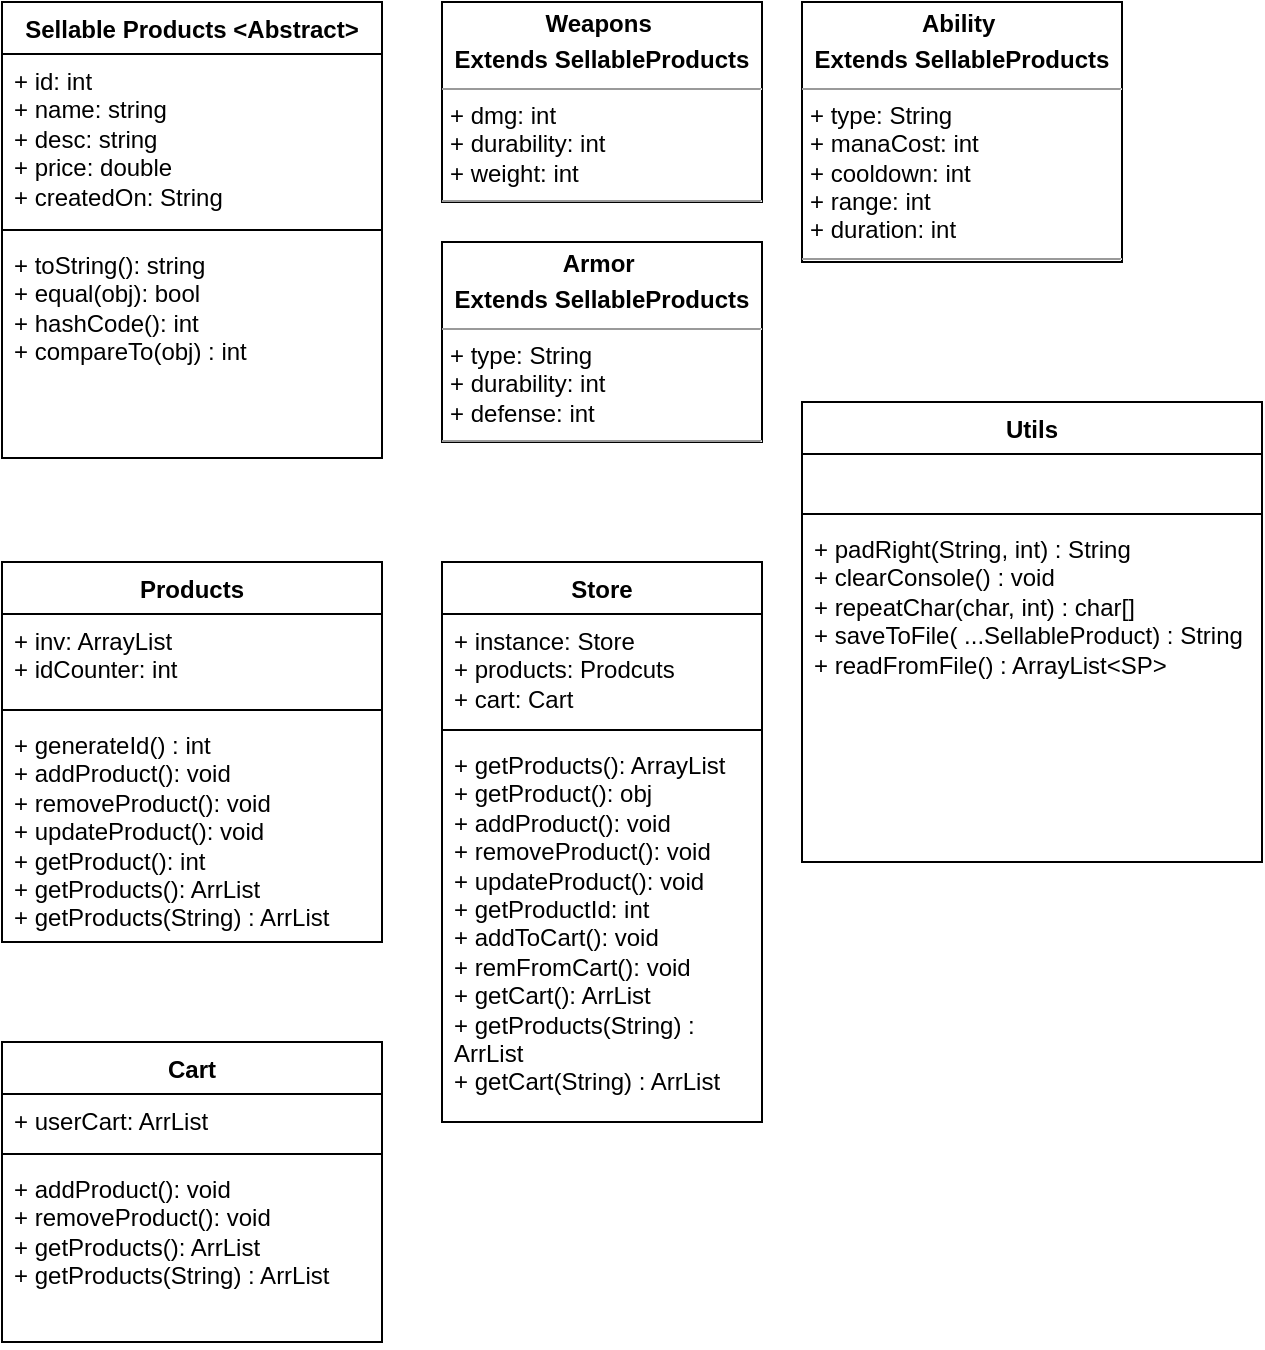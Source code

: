 <mxfile version="22.1.16" type="device">
  <diagram name="Page-1" id="LCV9U5V9eFEOXtK2EdHP">
    <mxGraphModel dx="944" dy="554" grid="1" gridSize="10" guides="1" tooltips="1" connect="1" arrows="1" fold="1" page="1" pageScale="1" pageWidth="850" pageHeight="1100" math="0" shadow="0">
      <root>
        <mxCell id="0" />
        <mxCell id="1" parent="0" />
        <mxCell id="rcZ3qM63o1Ao9sAwU_yY-1" value="Sellable Products &amp;lt;Abstract&amp;gt;" style="swimlane;fontStyle=1;align=center;verticalAlign=top;childLayout=stackLayout;horizontal=1;startSize=26;horizontalStack=0;resizeParent=1;resizeParentMax=0;resizeLast=0;collapsible=1;marginBottom=0;whiteSpace=wrap;html=1;" parent="1" vertex="1">
          <mxGeometry x="380" y="160" width="190" height="228" as="geometry" />
        </mxCell>
        <mxCell id="rcZ3qM63o1Ao9sAwU_yY-2" value="+ id: int&lt;br&gt;+ name: string&lt;br&gt;+ desc: string&lt;br&gt;+ price: double&lt;br&gt;+ createdOn: String" style="text;strokeColor=none;fillColor=none;align=left;verticalAlign=top;spacingLeft=4;spacingRight=4;overflow=hidden;rotatable=0;points=[[0,0.5],[1,0.5]];portConstraint=eastwest;whiteSpace=wrap;html=1;" parent="rcZ3qM63o1Ao9sAwU_yY-1" vertex="1">
          <mxGeometry y="26" width="190" height="84" as="geometry" />
        </mxCell>
        <mxCell id="rcZ3qM63o1Ao9sAwU_yY-3" value="" style="line;strokeWidth=1;fillColor=none;align=left;verticalAlign=middle;spacingTop=-1;spacingLeft=3;spacingRight=3;rotatable=0;labelPosition=right;points=[];portConstraint=eastwest;strokeColor=inherit;" parent="rcZ3qM63o1Ao9sAwU_yY-1" vertex="1">
          <mxGeometry y="110" width="190" height="8" as="geometry" />
        </mxCell>
        <mxCell id="rcZ3qM63o1Ao9sAwU_yY-4" value="+ toString(): string&lt;br&gt;+ equal(obj): bool&lt;br&gt;+ hashCode(): int&lt;br&gt;+ compareTo(obj) : int&lt;span style=&quot;white-space: pre;&quot;&gt;&#x9;&lt;/span&gt;" style="text;strokeColor=none;fillColor=none;align=left;verticalAlign=top;spacingLeft=4;spacingRight=4;overflow=hidden;rotatable=0;points=[[0,0.5],[1,0.5]];portConstraint=eastwest;whiteSpace=wrap;html=1;" parent="rcZ3qM63o1Ao9sAwU_yY-1" vertex="1">
          <mxGeometry y="118" width="190" height="110" as="geometry" />
        </mxCell>
        <mxCell id="rcZ3qM63o1Ao9sAwU_yY-5" value="&lt;p style=&quot;margin:0px;margin-top:4px;text-align:center;&quot;&gt;&lt;b&gt;Weapons&amp;nbsp;&lt;/b&gt;&lt;/p&gt;&lt;p style=&quot;margin:0px;margin-top:4px;text-align:center;&quot;&gt;&lt;b&gt;Extends SellableProducts&lt;/b&gt;&lt;/p&gt;&lt;hr size=&quot;1&quot;&gt;&lt;p style=&quot;margin:0px;margin-left:4px;&quot;&gt;+ dmg: int&lt;/p&gt;&lt;p style=&quot;margin:0px;margin-left:4px;&quot;&gt;+ durability: int&lt;/p&gt;&lt;p style=&quot;margin:0px;margin-left:4px;&quot;&gt;+ weight: int&lt;/p&gt;&lt;hr size=&quot;1&quot;&gt;&lt;p style=&quot;margin:0px;margin-left:4px;&quot;&gt;+ method(): Type&lt;/p&gt;" style="verticalAlign=top;align=left;overflow=fill;fontSize=12;fontFamily=Helvetica;html=1;whiteSpace=wrap;" parent="1" vertex="1">
          <mxGeometry x="600" y="160" width="160" height="100" as="geometry" />
        </mxCell>
        <mxCell id="rcZ3qM63o1Ao9sAwU_yY-6" value="&lt;p style=&quot;margin:0px;margin-top:4px;text-align:center;&quot;&gt;&lt;b&gt;Armor&amp;nbsp;&lt;/b&gt;&lt;/p&gt;&lt;p style=&quot;margin:0px;margin-top:4px;text-align:center;&quot;&gt;&lt;b&gt;Extends SellableProducts&lt;/b&gt;&lt;/p&gt;&lt;hr size=&quot;1&quot;&gt;&lt;p style=&quot;margin:0px;margin-left:4px;&quot;&gt;+ type: String&lt;/p&gt;&lt;p style=&quot;margin:0px;margin-left:4px;&quot;&gt;+ durability: int&lt;/p&gt;&lt;p style=&quot;margin:0px;margin-left:4px;&quot;&gt;+ defense: int&lt;/p&gt;&lt;hr size=&quot;1&quot;&gt;&lt;p style=&quot;margin:0px;margin-left:4px;&quot;&gt;+ method(): Type&lt;/p&gt;" style="verticalAlign=top;align=left;overflow=fill;fontSize=12;fontFamily=Helvetica;html=1;whiteSpace=wrap;" parent="1" vertex="1">
          <mxGeometry x="600" y="280" width="160" height="100" as="geometry" />
        </mxCell>
        <mxCell id="rcZ3qM63o1Ao9sAwU_yY-7" value="&lt;p style=&quot;margin:0px;margin-top:4px;text-align:center;&quot;&gt;&lt;b&gt;Ability&amp;nbsp;&lt;/b&gt;&lt;/p&gt;&lt;p style=&quot;margin:0px;margin-top:4px;text-align:center;&quot;&gt;&lt;b&gt;Extends SellableProducts&lt;/b&gt;&lt;/p&gt;&lt;hr size=&quot;1&quot;&gt;&lt;p style=&quot;margin:0px;margin-left:4px;&quot;&gt;+ type: String&amp;nbsp;&lt;/p&gt;&lt;p style=&quot;margin:0px;margin-left:4px;&quot;&gt;+ manaCost: int&lt;/p&gt;&lt;p style=&quot;margin:0px;margin-left:4px;&quot;&gt;+ cooldown: int&lt;/p&gt;&lt;p style=&quot;margin:0px;margin-left:4px;&quot;&gt;+ range: int&lt;/p&gt;&lt;p style=&quot;margin:0px;margin-left:4px;&quot;&gt;+ duration: int&lt;/p&gt;&lt;hr size=&quot;1&quot;&gt;&lt;p style=&quot;margin:0px;margin-left:4px;&quot;&gt;+ method(): Type&lt;/p&gt;" style="verticalAlign=top;align=left;overflow=fill;fontSize=12;fontFamily=Helvetica;html=1;whiteSpace=wrap;" parent="1" vertex="1">
          <mxGeometry x="780" y="160" width="160" height="130" as="geometry" />
        </mxCell>
        <mxCell id="pb89iHlvT5X2Kf4BgKaV-1" value="Products" style="swimlane;fontStyle=1;align=center;verticalAlign=top;childLayout=stackLayout;horizontal=1;startSize=26;horizontalStack=0;resizeParent=1;resizeParentMax=0;resizeLast=0;collapsible=1;marginBottom=0;whiteSpace=wrap;html=1;" parent="1" vertex="1">
          <mxGeometry x="380" y="440" width="190" height="190" as="geometry" />
        </mxCell>
        <mxCell id="pb89iHlvT5X2Kf4BgKaV-2" value="+ inv: ArrayList&lt;br&gt;+ idCounter: int" style="text;strokeColor=none;fillColor=none;align=left;verticalAlign=top;spacingLeft=4;spacingRight=4;overflow=hidden;rotatable=0;points=[[0,0.5],[1,0.5]];portConstraint=eastwest;whiteSpace=wrap;html=1;" parent="pb89iHlvT5X2Kf4BgKaV-1" vertex="1">
          <mxGeometry y="26" width="190" height="44" as="geometry" />
        </mxCell>
        <mxCell id="pb89iHlvT5X2Kf4BgKaV-3" value="" style="line;strokeWidth=1;fillColor=none;align=left;verticalAlign=middle;spacingTop=-1;spacingLeft=3;spacingRight=3;rotatable=0;labelPosition=right;points=[];portConstraint=eastwest;strokeColor=inherit;" parent="pb89iHlvT5X2Kf4BgKaV-1" vertex="1">
          <mxGeometry y="70" width="190" height="8" as="geometry" />
        </mxCell>
        <mxCell id="pb89iHlvT5X2Kf4BgKaV-4" value="+ generateId() : int&lt;br&gt;+ addProduct(): void&lt;br&gt;+ removeProduct(): void&lt;br&gt;+ updateProduct(): void&lt;br&gt;+ getProduct(): int&lt;br&gt;+ getProducts(): ArrList&lt;br&gt;+ getProducts(String) : ArrList" style="text;strokeColor=none;fillColor=none;align=left;verticalAlign=top;spacingLeft=4;spacingRight=4;overflow=hidden;rotatable=0;points=[[0,0.5],[1,0.5]];portConstraint=eastwest;whiteSpace=wrap;html=1;" parent="pb89iHlvT5X2Kf4BgKaV-1" vertex="1">
          <mxGeometry y="78" width="190" height="112" as="geometry" />
        </mxCell>
        <mxCell id="pb89iHlvT5X2Kf4BgKaV-5" value="Cart" style="swimlane;fontStyle=1;align=center;verticalAlign=top;childLayout=stackLayout;horizontal=1;startSize=26;horizontalStack=0;resizeParent=1;resizeParentMax=0;resizeLast=0;collapsible=1;marginBottom=0;whiteSpace=wrap;html=1;" parent="1" vertex="1">
          <mxGeometry x="380" y="680" width="190" height="150" as="geometry" />
        </mxCell>
        <mxCell id="pb89iHlvT5X2Kf4BgKaV-6" value="+ userCart: ArrList&lt;br&gt;" style="text;strokeColor=none;fillColor=none;align=left;verticalAlign=top;spacingLeft=4;spacingRight=4;overflow=hidden;rotatable=0;points=[[0,0.5],[1,0.5]];portConstraint=eastwest;whiteSpace=wrap;html=1;" parent="pb89iHlvT5X2Kf4BgKaV-5" vertex="1">
          <mxGeometry y="26" width="190" height="26" as="geometry" />
        </mxCell>
        <mxCell id="pb89iHlvT5X2Kf4BgKaV-7" value="" style="line;strokeWidth=1;fillColor=none;align=left;verticalAlign=middle;spacingTop=-1;spacingLeft=3;spacingRight=3;rotatable=0;labelPosition=right;points=[];portConstraint=eastwest;strokeColor=inherit;" parent="pb89iHlvT5X2Kf4BgKaV-5" vertex="1">
          <mxGeometry y="52" width="190" height="8" as="geometry" />
        </mxCell>
        <mxCell id="pb89iHlvT5X2Kf4BgKaV-8" value="+ addProduct(): void&lt;br&gt;+ removeProduct(): void&lt;br&gt;+ getProducts(): ArrList&lt;br&gt;+ getProducts(String) : ArrList" style="text;strokeColor=none;fillColor=none;align=left;verticalAlign=top;spacingLeft=4;spacingRight=4;overflow=hidden;rotatable=0;points=[[0,0.5],[1,0.5]];portConstraint=eastwest;whiteSpace=wrap;html=1;" parent="pb89iHlvT5X2Kf4BgKaV-5" vertex="1">
          <mxGeometry y="60" width="190" height="90" as="geometry" />
        </mxCell>
        <mxCell id="pb89iHlvT5X2Kf4BgKaV-9" value="Store" style="swimlane;fontStyle=1;align=center;verticalAlign=top;childLayout=stackLayout;horizontal=1;startSize=26;horizontalStack=0;resizeParent=1;resizeParentMax=0;resizeLast=0;collapsible=1;marginBottom=0;whiteSpace=wrap;html=1;" parent="1" vertex="1">
          <mxGeometry x="600" y="440" width="160" height="280" as="geometry" />
        </mxCell>
        <mxCell id="pb89iHlvT5X2Kf4BgKaV-10" value="+ instance: Store&lt;br&gt;+ products: Prodcuts&lt;br&gt;+ cart: Cart" style="text;strokeColor=none;fillColor=none;align=left;verticalAlign=top;spacingLeft=4;spacingRight=4;overflow=hidden;rotatable=0;points=[[0,0.5],[1,0.5]];portConstraint=eastwest;whiteSpace=wrap;html=1;" parent="pb89iHlvT5X2Kf4BgKaV-9" vertex="1">
          <mxGeometry y="26" width="160" height="54" as="geometry" />
        </mxCell>
        <mxCell id="pb89iHlvT5X2Kf4BgKaV-11" value="" style="line;strokeWidth=1;fillColor=none;align=left;verticalAlign=middle;spacingTop=-1;spacingLeft=3;spacingRight=3;rotatable=0;labelPosition=right;points=[];portConstraint=eastwest;strokeColor=inherit;" parent="pb89iHlvT5X2Kf4BgKaV-9" vertex="1">
          <mxGeometry y="80" width="160" height="8" as="geometry" />
        </mxCell>
        <mxCell id="pb89iHlvT5X2Kf4BgKaV-12" value="+ getProducts(): ArrayList&lt;br&gt;+ getProduct(): obj&lt;br&gt;+ addProduct(): void&lt;br&gt;+ removeProduct(): void&lt;br&gt;+ updateProduct(): void&lt;br&gt;+ getProductId: int&lt;br&gt;+ addToCart(): void&lt;br&gt;+ remFromCart(): void&lt;br&gt;+ getCart(): ArrList&lt;br&gt;+ getProducts(String) : ArrList&lt;br&gt;+ getCart(String) : ArrList" style="text;strokeColor=none;fillColor=none;align=left;verticalAlign=top;spacingLeft=4;spacingRight=4;overflow=hidden;rotatable=0;points=[[0,0.5],[1,0.5]];portConstraint=eastwest;whiteSpace=wrap;html=1;" parent="pb89iHlvT5X2Kf4BgKaV-9" vertex="1">
          <mxGeometry y="88" width="160" height="192" as="geometry" />
        </mxCell>
        <mxCell id="VkWeKrrsURE9E7Zvbcsh-1" value="Utils" style="swimlane;fontStyle=1;align=center;verticalAlign=top;childLayout=stackLayout;horizontal=1;startSize=26;horizontalStack=0;resizeParent=1;resizeParentMax=0;resizeLast=0;collapsible=1;marginBottom=0;whiteSpace=wrap;html=1;" parent="1" vertex="1">
          <mxGeometry x="780" y="360" width="230" height="230" as="geometry" />
        </mxCell>
        <mxCell id="VkWeKrrsURE9E7Zvbcsh-2" value="&lt;br&gt;" style="text;strokeColor=none;fillColor=none;align=left;verticalAlign=top;spacingLeft=4;spacingRight=4;overflow=hidden;rotatable=0;points=[[0,0.5],[1,0.5]];portConstraint=eastwest;whiteSpace=wrap;html=1;" parent="VkWeKrrsURE9E7Zvbcsh-1" vertex="1">
          <mxGeometry y="26" width="230" height="26" as="geometry" />
        </mxCell>
        <mxCell id="VkWeKrrsURE9E7Zvbcsh-3" value="" style="line;strokeWidth=1;fillColor=none;align=left;verticalAlign=middle;spacingTop=-1;spacingLeft=3;spacingRight=3;rotatable=0;labelPosition=right;points=[];portConstraint=eastwest;strokeColor=inherit;" parent="VkWeKrrsURE9E7Zvbcsh-1" vertex="1">
          <mxGeometry y="52" width="230" height="8" as="geometry" />
        </mxCell>
        <mxCell id="VkWeKrrsURE9E7Zvbcsh-4" value="+ padRight(String, int) : String&lt;br&gt;+ clearConsole() : void&lt;br&gt;+ repeatChar(char, int) : char[]&lt;br&gt;+ saveToFile( ...SellableProduct) : String&lt;br&gt;+ readFromFile() : ArrayList&amp;lt;SP&amp;gt;" style="text;strokeColor=none;fillColor=none;align=left;verticalAlign=top;spacingLeft=4;spacingRight=4;overflow=hidden;rotatable=0;points=[[0,0.5],[1,0.5]];portConstraint=eastwest;whiteSpace=wrap;html=1;" parent="VkWeKrrsURE9E7Zvbcsh-1" vertex="1">
          <mxGeometry y="60" width="230" height="170" as="geometry" />
        </mxCell>
      </root>
    </mxGraphModel>
  </diagram>
</mxfile>
